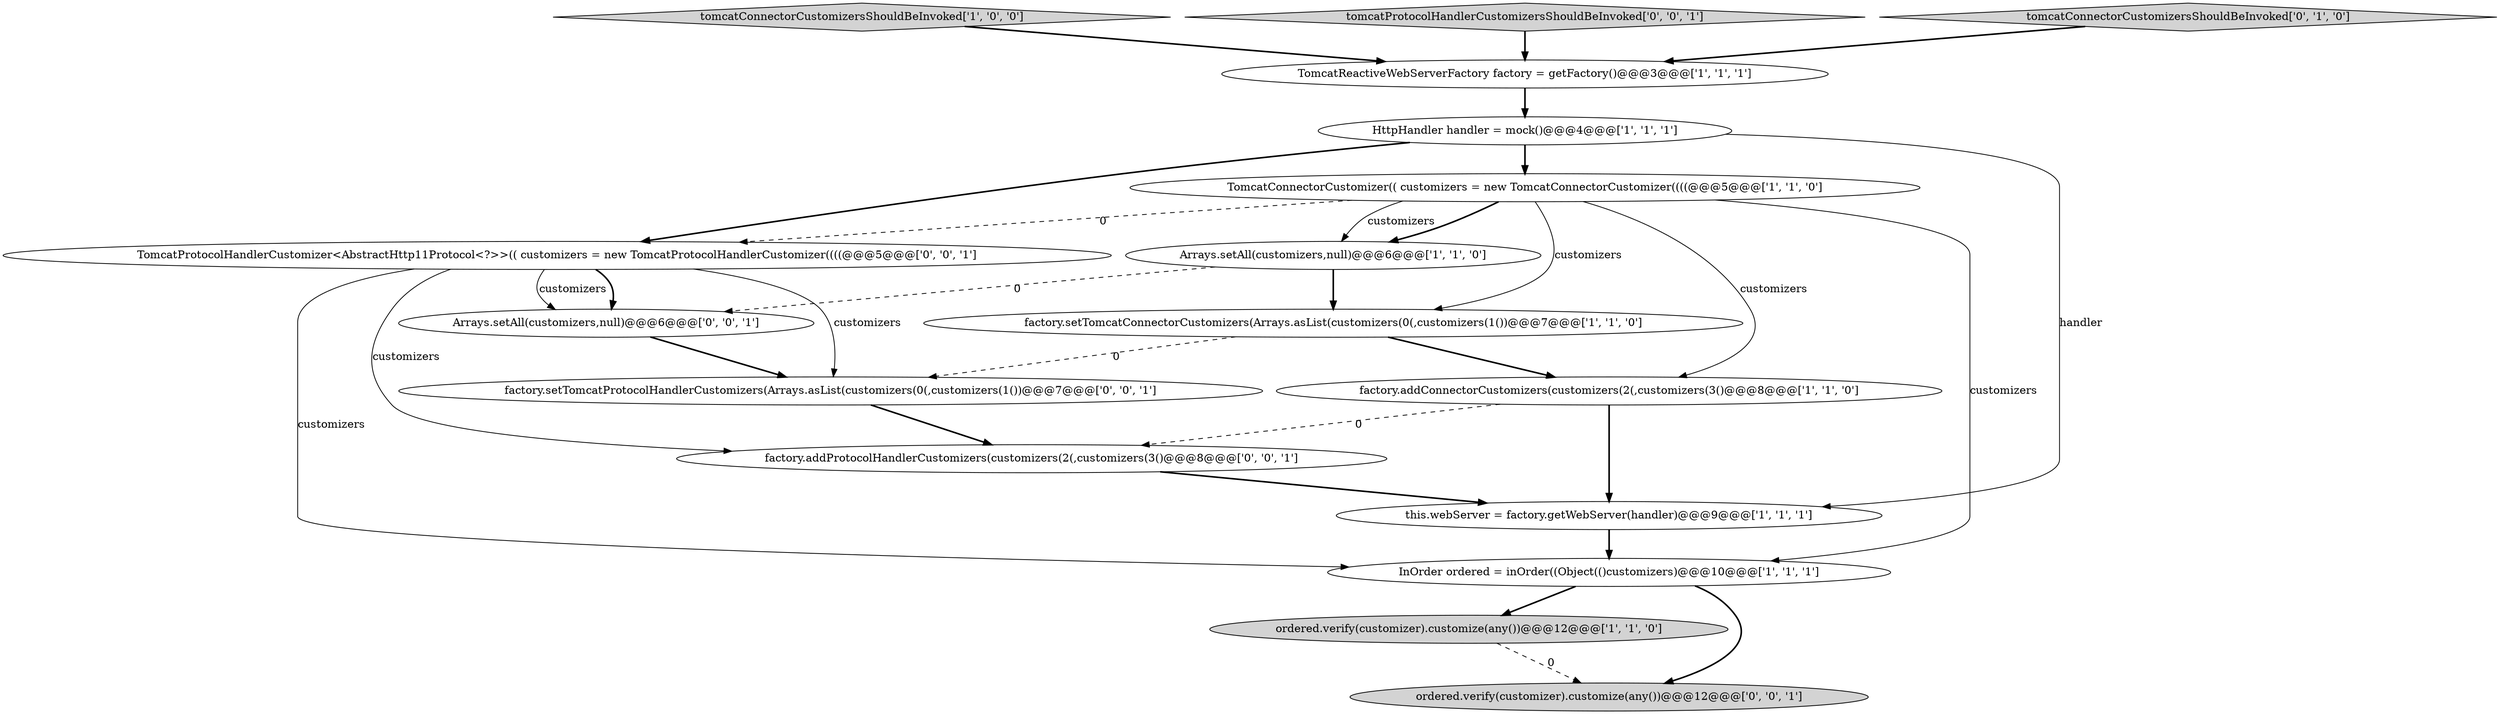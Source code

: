 digraph {
2 [style = filled, label = "tomcatConnectorCustomizersShouldBeInvoked['1', '0', '0']", fillcolor = lightgray, shape = diamond image = "AAA0AAABBB1BBB"];
0 [style = filled, label = "ordered.verify(customizer).customize(any())@@@12@@@['1', '1', '0']", fillcolor = lightgray, shape = ellipse image = "AAA0AAABBB1BBB"];
1 [style = filled, label = "HttpHandler handler = mock()@@@4@@@['1', '1', '1']", fillcolor = white, shape = ellipse image = "AAA0AAABBB1BBB"];
13 [style = filled, label = "ordered.verify(customizer).customize(any())@@@12@@@['0', '0', '1']", fillcolor = lightgray, shape = ellipse image = "AAA0AAABBB3BBB"];
5 [style = filled, label = "this.webServer = factory.getWebServer(handler)@@@9@@@['1', '1', '1']", fillcolor = white, shape = ellipse image = "AAA0AAABBB1BBB"];
6 [style = filled, label = "InOrder ordered = inOrder((Object(()customizers)@@@10@@@['1', '1', '1']", fillcolor = white, shape = ellipse image = "AAA0AAABBB1BBB"];
12 [style = filled, label = "tomcatProtocolHandlerCustomizersShouldBeInvoked['0', '0', '1']", fillcolor = lightgray, shape = diamond image = "AAA0AAABBB3BBB"];
11 [style = filled, label = "factory.setTomcatProtocolHandlerCustomizers(Arrays.asList(customizers(0(,customizers(1())@@@7@@@['0', '0', '1']", fillcolor = white, shape = ellipse image = "AAA0AAABBB3BBB"];
16 [style = filled, label = "Arrays.setAll(customizers,null)@@@6@@@['0', '0', '1']", fillcolor = white, shape = ellipse image = "AAA0AAABBB3BBB"];
8 [style = filled, label = "factory.setTomcatConnectorCustomizers(Arrays.asList(customizers(0(,customizers(1())@@@7@@@['1', '1', '0']", fillcolor = white, shape = ellipse image = "AAA0AAABBB1BBB"];
9 [style = filled, label = "TomcatReactiveWebServerFactory factory = getFactory()@@@3@@@['1', '1', '1']", fillcolor = white, shape = ellipse image = "AAA0AAABBB1BBB"];
7 [style = filled, label = "factory.addConnectorCustomizers(customizers(2(,customizers(3()@@@8@@@['1', '1', '0']", fillcolor = white, shape = ellipse image = "AAA0AAABBB1BBB"];
10 [style = filled, label = "tomcatConnectorCustomizersShouldBeInvoked['0', '1', '0']", fillcolor = lightgray, shape = diamond image = "AAA0AAABBB2BBB"];
14 [style = filled, label = "TomcatProtocolHandlerCustomizer<AbstractHttp11Protocol<?>>(( customizers = new TomcatProtocolHandlerCustomizer((((@@@5@@@['0', '0', '1']", fillcolor = white, shape = ellipse image = "AAA0AAABBB3BBB"];
15 [style = filled, label = "factory.addProtocolHandlerCustomizers(customizers(2(,customizers(3()@@@8@@@['0', '0', '1']", fillcolor = white, shape = ellipse image = "AAA0AAABBB3BBB"];
3 [style = filled, label = "TomcatConnectorCustomizer(( customizers = new TomcatConnectorCustomizer((((@@@5@@@['1', '1', '0']", fillcolor = white, shape = ellipse image = "AAA0AAABBB1BBB"];
4 [style = filled, label = "Arrays.setAll(customizers,null)@@@6@@@['1', '1', '0']", fillcolor = white, shape = ellipse image = "AAA0AAABBB1BBB"];
14->16 [style = bold, label=""];
16->11 [style = bold, label=""];
4->16 [style = dashed, label="0"];
1->5 [style = solid, label="handler"];
1->3 [style = bold, label=""];
14->16 [style = solid, label="customizers"];
6->0 [style = bold, label=""];
2->9 [style = bold, label=""];
3->7 [style = solid, label="customizers"];
12->9 [style = bold, label=""];
3->4 [style = bold, label=""];
15->5 [style = bold, label=""];
11->15 [style = bold, label=""];
8->7 [style = bold, label=""];
7->5 [style = bold, label=""];
5->6 [style = bold, label=""];
14->6 [style = solid, label="customizers"];
3->4 [style = solid, label="customizers"];
6->13 [style = bold, label=""];
3->6 [style = solid, label="customizers"];
0->13 [style = dashed, label="0"];
7->15 [style = dashed, label="0"];
4->8 [style = bold, label=""];
14->15 [style = solid, label="customizers"];
1->14 [style = bold, label=""];
10->9 [style = bold, label=""];
3->8 [style = solid, label="customizers"];
9->1 [style = bold, label=""];
14->11 [style = solid, label="customizers"];
3->14 [style = dashed, label="0"];
8->11 [style = dashed, label="0"];
}
